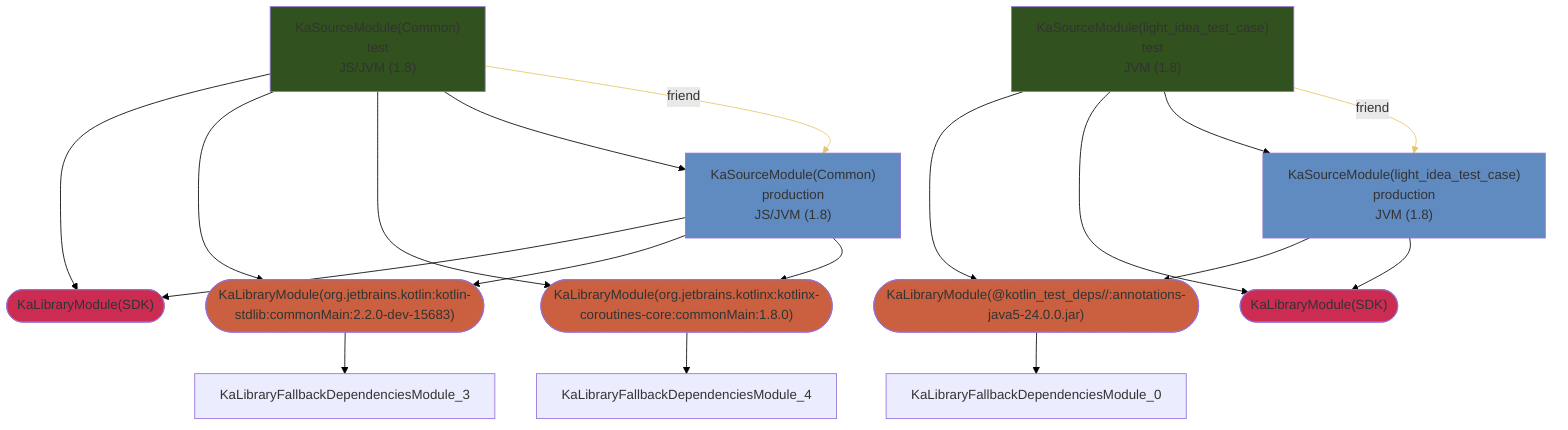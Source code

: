 graph TD
  KaLibraryModule_0(["KaLibraryModule(@kotlin_test_deps//:annotations-java5-24.0.0.jar)"])
  KaLibraryModule_1(["KaLibraryModule(SDK)"])
  KaLibraryModule_2(["KaLibraryModule(SDK)"])
  KaLibraryModule_3(["KaLibraryModule(org.jetbrains.kotlin:kotlin-stdlib:commonMain:2.2.0-dev-15683)"])
  KaLibraryModule_4(["KaLibraryModule(org.jetbrains.kotlinx:kotlinx-coroutines-core:commonMain:1.8.0)"])
  KaSourceModule_5["KaSourceModule(Common)<br />production<br />JS/JVM (1.8)"]
  KaSourceModule_6["KaSourceModule(Common)<br />test<br />JS/JVM (1.8)"]
  KaSourceModule_7["KaSourceModule(light_idea_test_case)<br />production<br />JVM (1.8)"]
  KaSourceModule_8["KaSourceModule(light_idea_test_case)<br />test<br />JVM (1.8)"]
  style KaLibraryModule_0 fill:#CB6040
  style KaLibraryModule_1 fill:#CC2B52
  style KaLibraryModule_2 fill:#CC2B52
  style KaLibraryModule_3 fill:#CB6040
  style KaLibraryModule_4 fill:#CB6040
  style KaSourceModule_5 fill:#608BC1
  style KaSourceModule_6 fill:#31511E
  style KaSourceModule_7 fill:#608BC1
  style KaSourceModule_8 fill:#31511E
  KaLibraryModule_0 --> KaLibraryFallbackDependenciesModule_0
  KaLibraryModule_3 --> KaLibraryFallbackDependenciesModule_3
  KaLibraryModule_4 --> KaLibraryFallbackDependenciesModule_4
  KaSourceModule_5 --> KaLibraryModule_1
  KaSourceModule_5 --> KaLibraryModule_3
  KaSourceModule_5 --> KaLibraryModule_4
  KaSourceModule_6 --> KaLibraryModule_1
  KaSourceModule_6 --> KaLibraryModule_3
  KaSourceModule_6 --> KaLibraryModule_4
  KaSourceModule_6 --> KaSourceModule_5
  KaSourceModule_7 --> KaLibraryModule_0
  KaSourceModule_7 --> KaLibraryModule_2
  KaSourceModule_8 --> KaLibraryModule_0
  KaSourceModule_8 --> KaLibraryModule_2
  KaSourceModule_8 --> KaSourceModule_7
  KaSourceModule_6 --friend--> KaSourceModule_5
  KaSourceModule_8 --friend--> KaSourceModule_7
  linkStyle 0 stroke:black
  linkStyle 1 stroke:black
  linkStyle 2 stroke:black
  linkStyle 3 stroke:black
  linkStyle 4 stroke:black
  linkStyle 5 stroke:black
  linkStyle 6 stroke:black
  linkStyle 7 stroke:black
  linkStyle 8 stroke:black
  linkStyle 9 stroke:black
  linkStyle 10 stroke:black
  linkStyle 11 stroke:black
  linkStyle 12 stroke:black
  linkStyle 13 stroke:black
  linkStyle 14 stroke:black
  linkStyle 15 stroke:#E6C767
  linkStyle 16 stroke:#E6C767